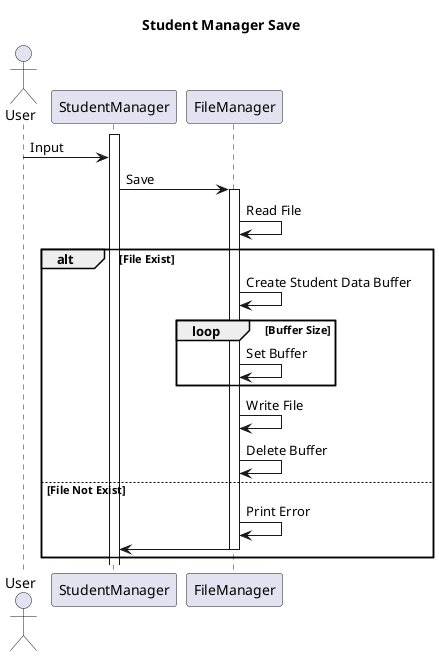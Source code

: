 @startuml a
title Student Manager Save

actor User
activate StudentManager

User -> StudentManager : Input

StudentManager -> FileManager : Save

activate FileManager
FileManager -> FileManager : Read File
alt File Exist
    FileManager -> FileManager : Create Student Data Buffer
    loop Buffer Size
        FileManager -> FileManager : Set Buffer
    end
    FileManager -> FileManager : Write File
    FileManager -> FileManager : Delete Buffer
else File Not Exist
    FileManager -> FileManager : Print Error
    FileManager -> StudentManager
    deactivate FileManager
end

@enduml
